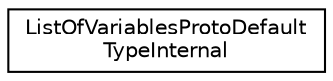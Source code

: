 digraph "Graphical Class Hierarchy"
{
 // LATEX_PDF_SIZE
  edge [fontname="Helvetica",fontsize="10",labelfontname="Helvetica",labelfontsize="10"];
  node [fontname="Helvetica",fontsize="10",shape=record];
  rankdir="LR";
  Node0 [label="ListOfVariablesProtoDefault\lTypeInternal",height=0.2,width=0.4,color="black", fillcolor="white", style="filled",URL="$structoperations__research_1_1sat_1_1_list_of_variables_proto_default_type_internal.html",tooltip=" "];
}
